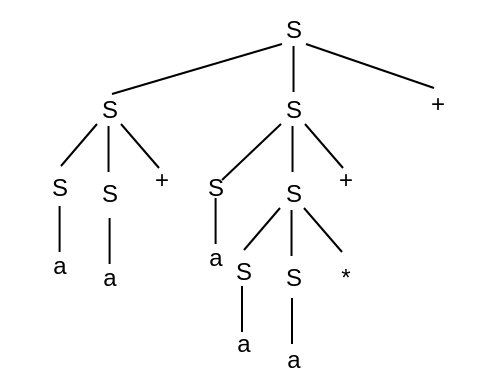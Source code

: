 <mxfile version="21.0.8" type="github">
  <diagram name="第 1 页" id="jlVK5qfQyr_egqlrKWcN">
    <mxGraphModel dx="446" dy="235" grid="0" gridSize="10" guides="1" tooltips="1" connect="1" arrows="1" fold="1" page="1" pageScale="1" pageWidth="3300" pageHeight="4681" math="0" shadow="0">
      <root>
        <mxCell id="0" />
        <mxCell id="1" parent="0" />
        <mxCell id="NTC4WrwNKTFMSj1HZ_x7-1" value="S" style="text;html=1;strokeColor=none;fillColor=none;align=center;verticalAlign=middle;whiteSpace=wrap;rounded=0;" vertex="1" parent="1">
          <mxGeometry x="448" y="179" width="60" height="30" as="geometry" />
        </mxCell>
        <mxCell id="NTC4WrwNKTFMSj1HZ_x7-2" value="" style="endArrow=none;html=1;rounded=0;" edge="1" parent="1">
          <mxGeometry width="50" height="50" relative="1" as="geometry">
            <mxPoint x="387" y="226" as="sourcePoint" />
            <mxPoint x="472" y="201" as="targetPoint" />
          </mxGeometry>
        </mxCell>
        <mxCell id="NTC4WrwNKTFMSj1HZ_x7-3" value="" style="endArrow=none;html=1;rounded=0;" edge="1" parent="1">
          <mxGeometry width="50" height="50" relative="1" as="geometry">
            <mxPoint x="477.76" y="225" as="sourcePoint" />
            <mxPoint x="477.76" y="202" as="targetPoint" />
          </mxGeometry>
        </mxCell>
        <mxCell id="NTC4WrwNKTFMSj1HZ_x7-4" value="" style="endArrow=none;html=1;rounded=0;" edge="1" parent="1">
          <mxGeometry width="50" height="50" relative="1" as="geometry">
            <mxPoint x="548" y="223" as="sourcePoint" />
            <mxPoint x="484" y="201" as="targetPoint" />
          </mxGeometry>
        </mxCell>
        <mxCell id="NTC4WrwNKTFMSj1HZ_x7-5" value="S" style="text;html=1;strokeColor=none;fillColor=none;align=center;verticalAlign=middle;whiteSpace=wrap;rounded=0;" vertex="1" parent="1">
          <mxGeometry x="448" y="219" width="60" height="30" as="geometry" />
        </mxCell>
        <mxCell id="NTC4WrwNKTFMSj1HZ_x7-6" value="+" style="text;html=1;strokeColor=none;fillColor=none;align=center;verticalAlign=middle;whiteSpace=wrap;rounded=0;" vertex="1" parent="1">
          <mxGeometry x="520" y="216" width="60" height="30" as="geometry" />
        </mxCell>
        <mxCell id="NTC4WrwNKTFMSj1HZ_x7-8" value="" style="endArrow=none;html=1;rounded=0;exitX=1;exitY=0.5;exitDx=0;exitDy=0;" edge="1" parent="1" source="NTC4WrwNKTFMSj1HZ_x7-17">
          <mxGeometry width="50" height="50" relative="1" as="geometry">
            <mxPoint x="453.5" y="262" as="sourcePoint" />
            <mxPoint x="471.5" y="241" as="targetPoint" />
          </mxGeometry>
        </mxCell>
        <mxCell id="NTC4WrwNKTFMSj1HZ_x7-9" value="" style="endArrow=none;html=1;rounded=0;" edge="1" parent="1">
          <mxGeometry width="50" height="50" relative="1" as="geometry">
            <mxPoint x="477.26" y="265" as="sourcePoint" />
            <mxPoint x="477.26" y="242" as="targetPoint" />
          </mxGeometry>
        </mxCell>
        <mxCell id="NTC4WrwNKTFMSj1HZ_x7-10" value="" style="endArrow=none;html=1;rounded=0;" edge="1" parent="1">
          <mxGeometry width="50" height="50" relative="1" as="geometry">
            <mxPoint x="502.5" y="263" as="sourcePoint" />
            <mxPoint x="483.5" y="241" as="targetPoint" />
          </mxGeometry>
        </mxCell>
        <mxCell id="NTC4WrwNKTFMSj1HZ_x7-13" value="S" style="text;html=1;strokeColor=none;fillColor=none;align=center;verticalAlign=middle;whiteSpace=wrap;rounded=0;" vertex="1" parent="1">
          <mxGeometry x="356" y="219" width="60" height="30" as="geometry" />
        </mxCell>
        <mxCell id="NTC4WrwNKTFMSj1HZ_x7-14" value="" style="endArrow=none;html=1;rounded=0;" edge="1" parent="1">
          <mxGeometry width="50" height="50" relative="1" as="geometry">
            <mxPoint x="361.5" y="262" as="sourcePoint" />
            <mxPoint x="379.5" y="241" as="targetPoint" />
          </mxGeometry>
        </mxCell>
        <mxCell id="NTC4WrwNKTFMSj1HZ_x7-15" value="" style="endArrow=none;html=1;rounded=0;" edge="1" parent="1">
          <mxGeometry width="50" height="50" relative="1" as="geometry">
            <mxPoint x="385.26" y="265" as="sourcePoint" />
            <mxPoint x="385.26" y="242" as="targetPoint" />
          </mxGeometry>
        </mxCell>
        <mxCell id="NTC4WrwNKTFMSj1HZ_x7-16" value="" style="endArrow=none;html=1;rounded=0;" edge="1" parent="1">
          <mxGeometry width="50" height="50" relative="1" as="geometry">
            <mxPoint x="410.5" y="263" as="sourcePoint" />
            <mxPoint x="391.5" y="241" as="targetPoint" />
          </mxGeometry>
        </mxCell>
        <mxCell id="NTC4WrwNKTFMSj1HZ_x7-17" value="+" style="text;html=1;strokeColor=none;fillColor=none;align=center;verticalAlign=middle;whiteSpace=wrap;rounded=0;" vertex="1" parent="1">
          <mxGeometry x="382" y="254" width="60" height="30" as="geometry" />
        </mxCell>
        <mxCell id="NTC4WrwNKTFMSj1HZ_x7-18" value="S" style="text;html=1;strokeColor=none;fillColor=none;align=center;verticalAlign=middle;whiteSpace=wrap;rounded=0;" vertex="1" parent="1">
          <mxGeometry x="331" y="258" width="60" height="30" as="geometry" />
        </mxCell>
        <mxCell id="NTC4WrwNKTFMSj1HZ_x7-19" value="S" style="text;html=1;strokeColor=none;fillColor=none;align=center;verticalAlign=middle;whiteSpace=wrap;rounded=0;" vertex="1" parent="1">
          <mxGeometry x="356" y="261" width="60" height="30" as="geometry" />
        </mxCell>
        <mxCell id="NTC4WrwNKTFMSj1HZ_x7-21" value="" style="endArrow=none;html=1;rounded=0;" edge="1" parent="1">
          <mxGeometry width="50" height="50" relative="1" as="geometry">
            <mxPoint x="385.8" y="311" as="sourcePoint" />
            <mxPoint x="385.8" y="288" as="targetPoint" />
          </mxGeometry>
        </mxCell>
        <mxCell id="NTC4WrwNKTFMSj1HZ_x7-22" value="" style="endArrow=none;html=1;rounded=0;" edge="1" parent="1">
          <mxGeometry width="50" height="50" relative="1" as="geometry">
            <mxPoint x="360.8" y="305" as="sourcePoint" />
            <mxPoint x="360.8" y="282" as="targetPoint" />
          </mxGeometry>
        </mxCell>
        <mxCell id="NTC4WrwNKTFMSj1HZ_x7-23" value="S" style="text;html=1;strokeColor=none;fillColor=none;align=center;verticalAlign=middle;whiteSpace=wrap;rounded=0;" vertex="1" parent="1">
          <mxGeometry x="447.5" y="261" width="60" height="30" as="geometry" />
        </mxCell>
        <mxCell id="NTC4WrwNKTFMSj1HZ_x7-24" value="" style="endArrow=none;html=1;rounded=0;" edge="1" parent="1">
          <mxGeometry width="50" height="50" relative="1" as="geometry">
            <mxPoint x="453" y="304" as="sourcePoint" />
            <mxPoint x="471" y="283" as="targetPoint" />
          </mxGeometry>
        </mxCell>
        <mxCell id="NTC4WrwNKTFMSj1HZ_x7-25" value="" style="endArrow=none;html=1;rounded=0;" edge="1" parent="1">
          <mxGeometry width="50" height="50" relative="1" as="geometry">
            <mxPoint x="476.76" y="307" as="sourcePoint" />
            <mxPoint x="476.76" y="284" as="targetPoint" />
          </mxGeometry>
        </mxCell>
        <mxCell id="NTC4WrwNKTFMSj1HZ_x7-26" value="" style="endArrow=none;html=1;rounded=0;" edge="1" parent="1">
          <mxGeometry width="50" height="50" relative="1" as="geometry">
            <mxPoint x="502" y="305" as="sourcePoint" />
            <mxPoint x="483" y="283" as="targetPoint" />
          </mxGeometry>
        </mxCell>
        <mxCell id="NTC4WrwNKTFMSj1HZ_x7-27" value="*" style="text;html=1;strokeColor=none;fillColor=none;align=center;verticalAlign=middle;whiteSpace=wrap;rounded=0;" vertex="1" parent="1">
          <mxGeometry x="474" y="303" width="60" height="30" as="geometry" />
        </mxCell>
        <mxCell id="NTC4WrwNKTFMSj1HZ_x7-28" value="S" style="text;html=1;strokeColor=none;fillColor=none;align=center;verticalAlign=middle;whiteSpace=wrap;rounded=0;" vertex="1" parent="1">
          <mxGeometry x="422.5" y="300" width="60" height="30" as="geometry" />
        </mxCell>
        <mxCell id="NTC4WrwNKTFMSj1HZ_x7-29" value="S" style="text;html=1;strokeColor=none;fillColor=none;align=center;verticalAlign=middle;whiteSpace=wrap;rounded=0;" vertex="1" parent="1">
          <mxGeometry x="447.5" y="303" width="60" height="30" as="geometry" />
        </mxCell>
        <mxCell id="NTC4WrwNKTFMSj1HZ_x7-30" value="" style="endArrow=none;html=1;rounded=0;" edge="1" parent="1">
          <mxGeometry width="50" height="50" relative="1" as="geometry">
            <mxPoint x="477" y="351" as="sourcePoint" />
            <mxPoint x="477" y="328" as="targetPoint" />
          </mxGeometry>
        </mxCell>
        <mxCell id="NTC4WrwNKTFMSj1HZ_x7-31" value="" style="endArrow=none;html=1;rounded=0;" edge="1" parent="1">
          <mxGeometry width="50" height="50" relative="1" as="geometry">
            <mxPoint x="452" y="345" as="sourcePoint" />
            <mxPoint x="452" y="322" as="targetPoint" />
          </mxGeometry>
        </mxCell>
        <mxCell id="NTC4WrwNKTFMSj1HZ_x7-32" value="a" style="text;html=1;strokeColor=none;fillColor=none;align=center;verticalAlign=middle;whiteSpace=wrap;rounded=0;" vertex="1" parent="1">
          <mxGeometry x="331" y="297" width="60" height="30" as="geometry" />
        </mxCell>
        <mxCell id="NTC4WrwNKTFMSj1HZ_x7-33" value="a" style="text;html=1;strokeColor=none;fillColor=none;align=center;verticalAlign=middle;whiteSpace=wrap;rounded=0;" vertex="1" parent="1">
          <mxGeometry x="356" y="303" width="60" height="30" as="geometry" />
        </mxCell>
        <mxCell id="NTC4WrwNKTFMSj1HZ_x7-34" value="a" style="text;html=1;strokeColor=none;fillColor=none;align=center;verticalAlign=middle;whiteSpace=wrap;rounded=0;" vertex="1" parent="1">
          <mxGeometry x="422.5" y="336" width="60" height="30" as="geometry" />
        </mxCell>
        <mxCell id="NTC4WrwNKTFMSj1HZ_x7-35" value="a" style="text;html=1;strokeColor=none;fillColor=none;align=center;verticalAlign=middle;whiteSpace=wrap;rounded=0;" vertex="1" parent="1">
          <mxGeometry x="447.5" y="344" width="60" height="30" as="geometry" />
        </mxCell>
        <mxCell id="NTC4WrwNKTFMSj1HZ_x7-37" value="S" style="text;html=1;strokeColor=none;fillColor=none;align=center;verticalAlign=middle;whiteSpace=wrap;rounded=0;" vertex="1" parent="1">
          <mxGeometry x="409" y="258" width="60" height="30" as="geometry" />
        </mxCell>
        <mxCell id="NTC4WrwNKTFMSj1HZ_x7-39" value="" style="endArrow=none;html=1;rounded=0;" edge="1" parent="1">
          <mxGeometry width="50" height="50" relative="1" as="geometry">
            <mxPoint x="438.8" y="301" as="sourcePoint" />
            <mxPoint x="438.8" y="278" as="targetPoint" />
          </mxGeometry>
        </mxCell>
        <mxCell id="NTC4WrwNKTFMSj1HZ_x7-40" value="a" style="text;html=1;strokeColor=none;fillColor=none;align=center;verticalAlign=middle;whiteSpace=wrap;rounded=0;" vertex="1" parent="1">
          <mxGeometry x="409" y="293" width="60" height="30" as="geometry" />
        </mxCell>
        <mxCell id="NTC4WrwNKTFMSj1HZ_x7-41" value="+" style="text;html=1;strokeColor=none;fillColor=none;align=center;verticalAlign=middle;whiteSpace=wrap;rounded=0;" vertex="1" parent="1">
          <mxGeometry x="474" y="254" width="60" height="30" as="geometry" />
        </mxCell>
      </root>
    </mxGraphModel>
  </diagram>
</mxfile>
